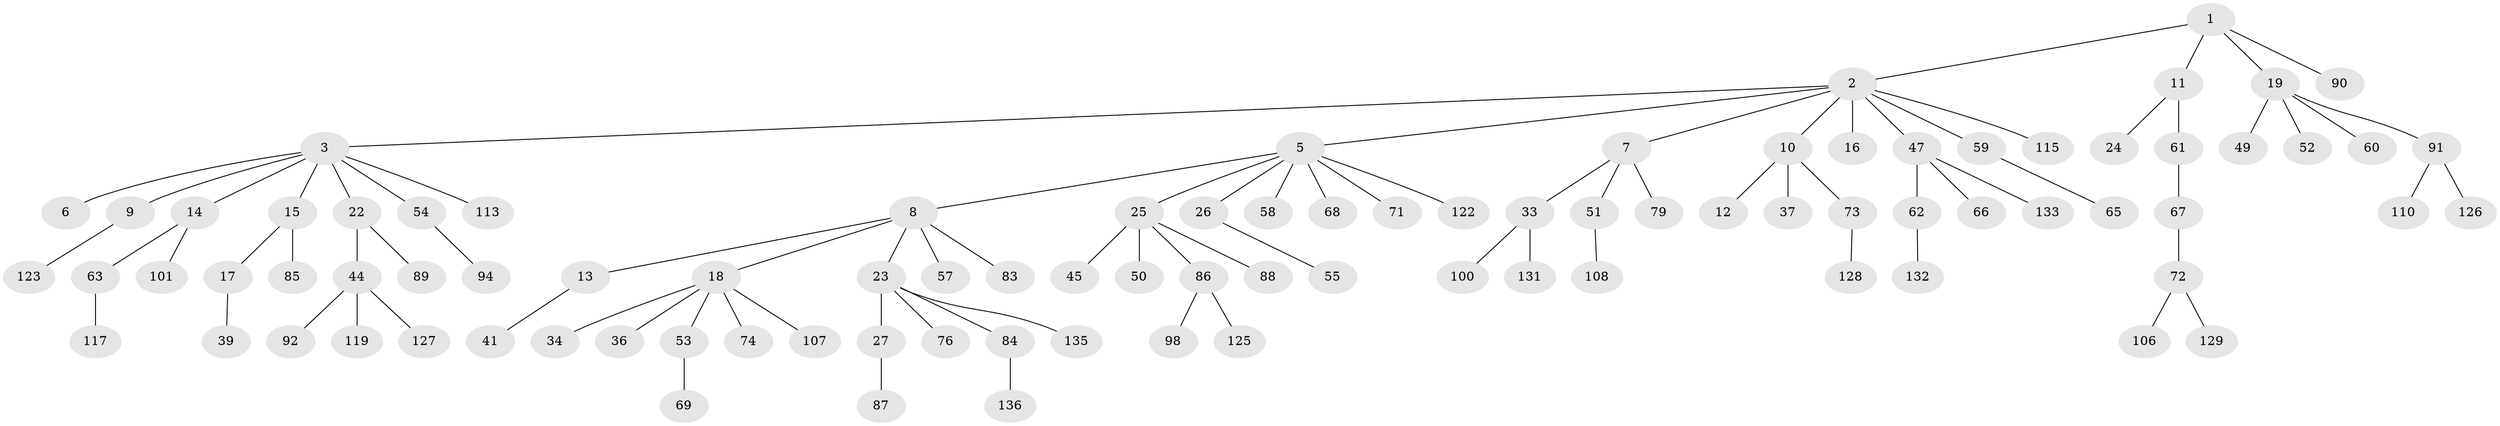 // Generated by graph-tools (version 1.1) at 2025/24/03/03/25 07:24:06]
// undirected, 92 vertices, 91 edges
graph export_dot {
graph [start="1"]
  node [color=gray90,style=filled];
  1 [super="+30"];
  2 [super="+43"];
  3 [super="+4"];
  5 [super="+64"];
  6;
  7 [super="+38"];
  8 [super="+20"];
  9 [super="+21"];
  10 [super="+40"];
  11 [super="+124"];
  12;
  13 [super="+48"];
  14 [super="+56"];
  15 [super="+32"];
  16;
  17 [super="+28"];
  18 [super="+29"];
  19 [super="+46"];
  22 [super="+82"];
  23 [super="+35"];
  24;
  25 [super="+31"];
  26 [super="+138"];
  27;
  33 [super="+42"];
  34;
  36;
  37 [super="+105"];
  39;
  41 [super="+77"];
  44 [super="+81"];
  45;
  47 [super="+137"];
  49;
  50 [super="+80"];
  51 [super="+109"];
  52;
  53 [super="+75"];
  54 [super="+70"];
  55 [super="+116"];
  57;
  58;
  59 [super="+114"];
  60;
  61 [super="+130"];
  62 [super="+95"];
  63 [super="+93"];
  65;
  66 [super="+78"];
  67 [super="+99"];
  68;
  69;
  71;
  72 [super="+96"];
  73 [super="+97"];
  74;
  76;
  79;
  83;
  84 [super="+118"];
  85;
  86;
  87;
  88 [super="+112"];
  89 [super="+120"];
  90;
  91 [super="+103"];
  92 [super="+102"];
  94 [super="+111"];
  98 [super="+139"];
  100 [super="+104"];
  101 [super="+134"];
  106;
  107;
  108;
  110;
  113;
  115;
  117;
  119 [super="+121"];
  122;
  123;
  125;
  126;
  127;
  128;
  129;
  131;
  132;
  133;
  135;
  136;
  1 -- 2;
  1 -- 11;
  1 -- 19;
  1 -- 90;
  2 -- 3;
  2 -- 5;
  2 -- 7;
  2 -- 10;
  2 -- 16;
  2 -- 59;
  2 -- 115;
  2 -- 47;
  3 -- 6;
  3 -- 15;
  3 -- 22;
  3 -- 113;
  3 -- 54;
  3 -- 9;
  3 -- 14;
  5 -- 8;
  5 -- 25;
  5 -- 26;
  5 -- 58;
  5 -- 68;
  5 -- 71;
  5 -- 122;
  7 -- 33;
  7 -- 51;
  7 -- 79;
  8 -- 13;
  8 -- 18;
  8 -- 23;
  8 -- 57;
  8 -- 83;
  9 -- 123;
  10 -- 12;
  10 -- 37;
  10 -- 73;
  11 -- 24;
  11 -- 61;
  13 -- 41;
  14 -- 63;
  14 -- 101;
  15 -- 17;
  15 -- 85;
  17 -- 39;
  18 -- 36;
  18 -- 53;
  18 -- 74;
  18 -- 107;
  18 -- 34;
  19 -- 49;
  19 -- 60;
  19 -- 91;
  19 -- 52;
  22 -- 44;
  22 -- 89;
  23 -- 27;
  23 -- 76;
  23 -- 84;
  23 -- 135;
  25 -- 45;
  25 -- 50;
  25 -- 86;
  25 -- 88;
  26 -- 55;
  27 -- 87;
  33 -- 100;
  33 -- 131;
  44 -- 92;
  44 -- 119;
  44 -- 127;
  47 -- 62;
  47 -- 66;
  47 -- 133;
  51 -- 108;
  53 -- 69;
  54 -- 94;
  59 -- 65;
  61 -- 67;
  62 -- 132;
  63 -- 117;
  67 -- 72;
  72 -- 129;
  72 -- 106;
  73 -- 128;
  84 -- 136;
  86 -- 98;
  86 -- 125;
  91 -- 110;
  91 -- 126;
}
